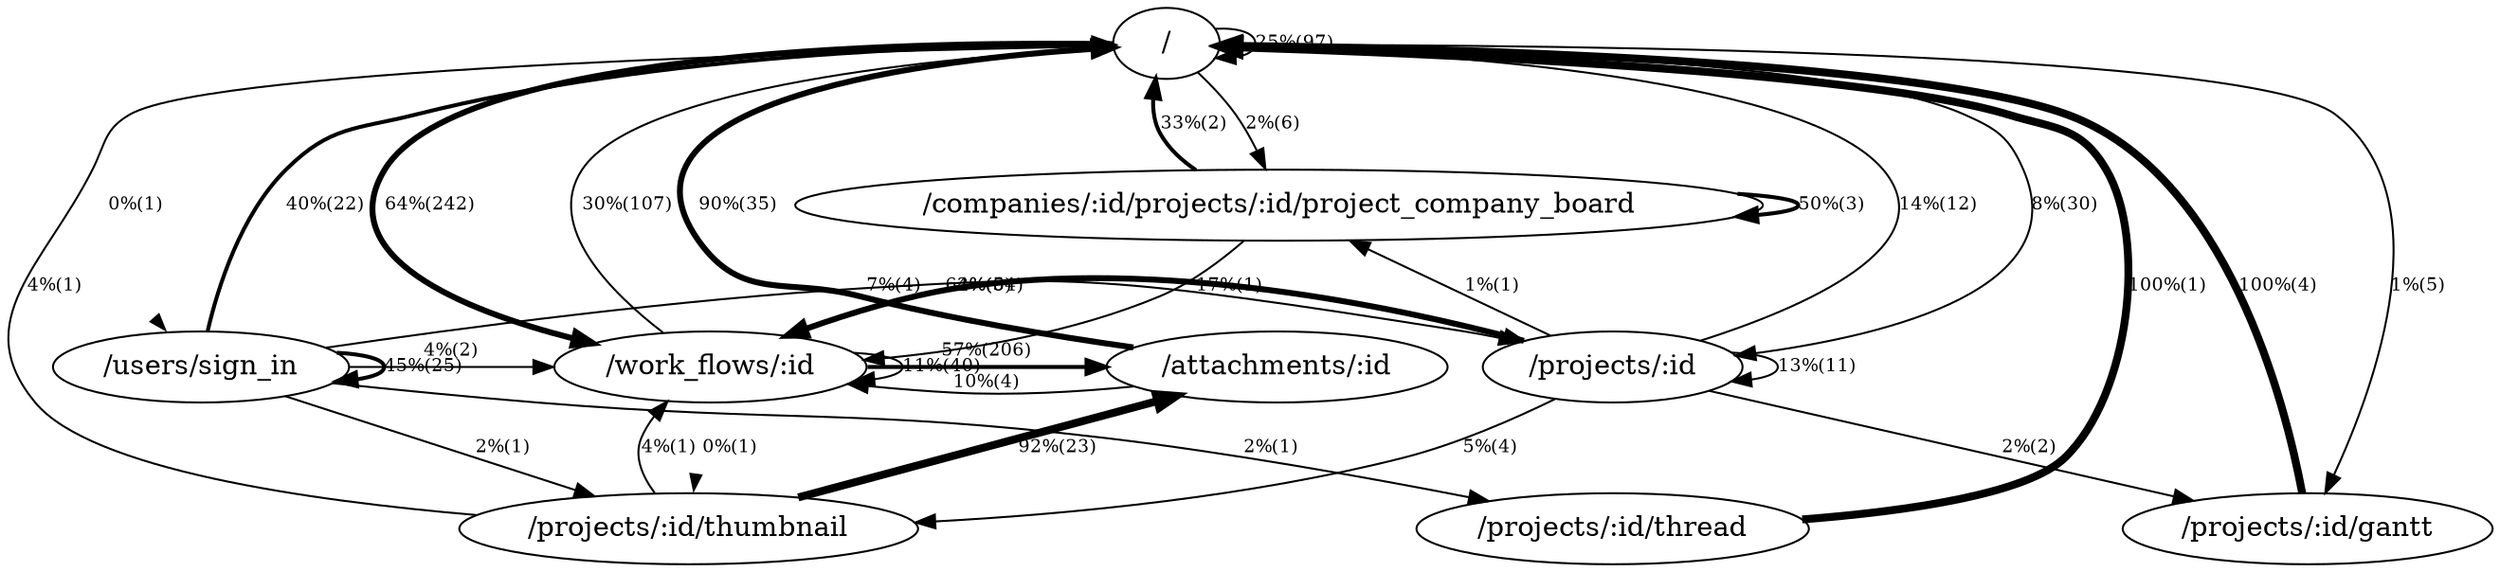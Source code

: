 digraph G {
  node1[label="/"];
  node2[label="/attachments/:id"];
  node3[label="/companies/:id/projects/:id/project_company_board"];
  node4[label="/projects/:id"];
  node5[label="/projects/:id/gantt"];
  node6[label="/projects/:id/thread"];
  node7[label="/projects/:id/thumbnail"];
  node8[label="/users/sign_in"];
  node9[label="/work_flows/:id"];
  node1 -> node1[fontsize="9",label="25%(97)",penwidth="1"];
  node1 -> node3[fontsize="9",label="2%(6)",penwidth="1"];
  node1 -> node4[fontsize="9",label="8%(30)",penwidth="1"];
  node1 -> node5[fontsize="9",label="1%(5)",penwidth="1"];
  node1 -> node8[fontsize="9",label="0%(1)",penwidth="0"];
  node1 -> node9[fontsize="9",label="64%(242)",penwidth="3"];
  node2 -> node1[fontsize="9",label="90%(35)",penwidth="3"];
  node2 -> node9[fontsize="9",label="10%(4)",penwidth="1"];
  node3 -> node1[fontsize="9",label="33%(2)",penwidth="2"];
  node3 -> node3[fontsize="9",label="50%(3)",penwidth="2"];
  node3 -> node9[fontsize="9",label="17%(1)",penwidth="1"];
  node4 -> node1[fontsize="9",label="14%(12)",penwidth="1"];
  node4 -> node3[fontsize="9",label="1%(1)",penwidth="1"];
  node4 -> node4[fontsize="9",label="13%(11)",penwidth="1"];
  node4 -> node5[fontsize="9",label="2%(2)",penwidth="1"];
  node4 -> node7[fontsize="9",label="5%(4)",penwidth="1"];
  node4 -> node9[fontsize="9",label="64%(54)",penwidth="3"];
  node5 -> node1[fontsize="9",label="100%(4)",penwidth="4"];
  node6 -> node1[fontsize="9",label="100%(1)",penwidth="4"];
  node7 -> node1[fontsize="9",label="4%(1)",penwidth="1"];
  node7 -> node2[fontsize="9",label="92%(23)",penwidth="4"];
  node7 -> node9[fontsize="9",label="4%(1)",penwidth="1"];
  node8 -> node1[fontsize="9",label="40%(22)",penwidth="2"];
  node8 -> node4[fontsize="9",label="7%(4)",penwidth="1"];
  node8 -> node6[fontsize="9",label="2%(1)",penwidth="1"];
  node8 -> node7[fontsize="9",label="2%(1)",penwidth="1"];
  node8 -> node8[fontsize="9",label="45%(25)",penwidth="2"];
  node8 -> node9[fontsize="9",label="4%(2)",penwidth="1"];
  node9 -> node1[fontsize="9",label="30%(107)",penwidth="1"];
  node9 -> node2[fontsize="9",label="57%(206)",penwidth="2"];
  node9 -> node4[fontsize="9",label="2%(6)",penwidth="1"];
  node9 -> node7[fontsize="9",label="0%(1)",penwidth="0"];
  node9 -> node9[fontsize="9",label="11%(40)",penwidth="1"];
  { rank=min; node1; }
  { rank=same; node2; node4; node8; node9; }
  { rank=same; node5; node6; node7; }
}

